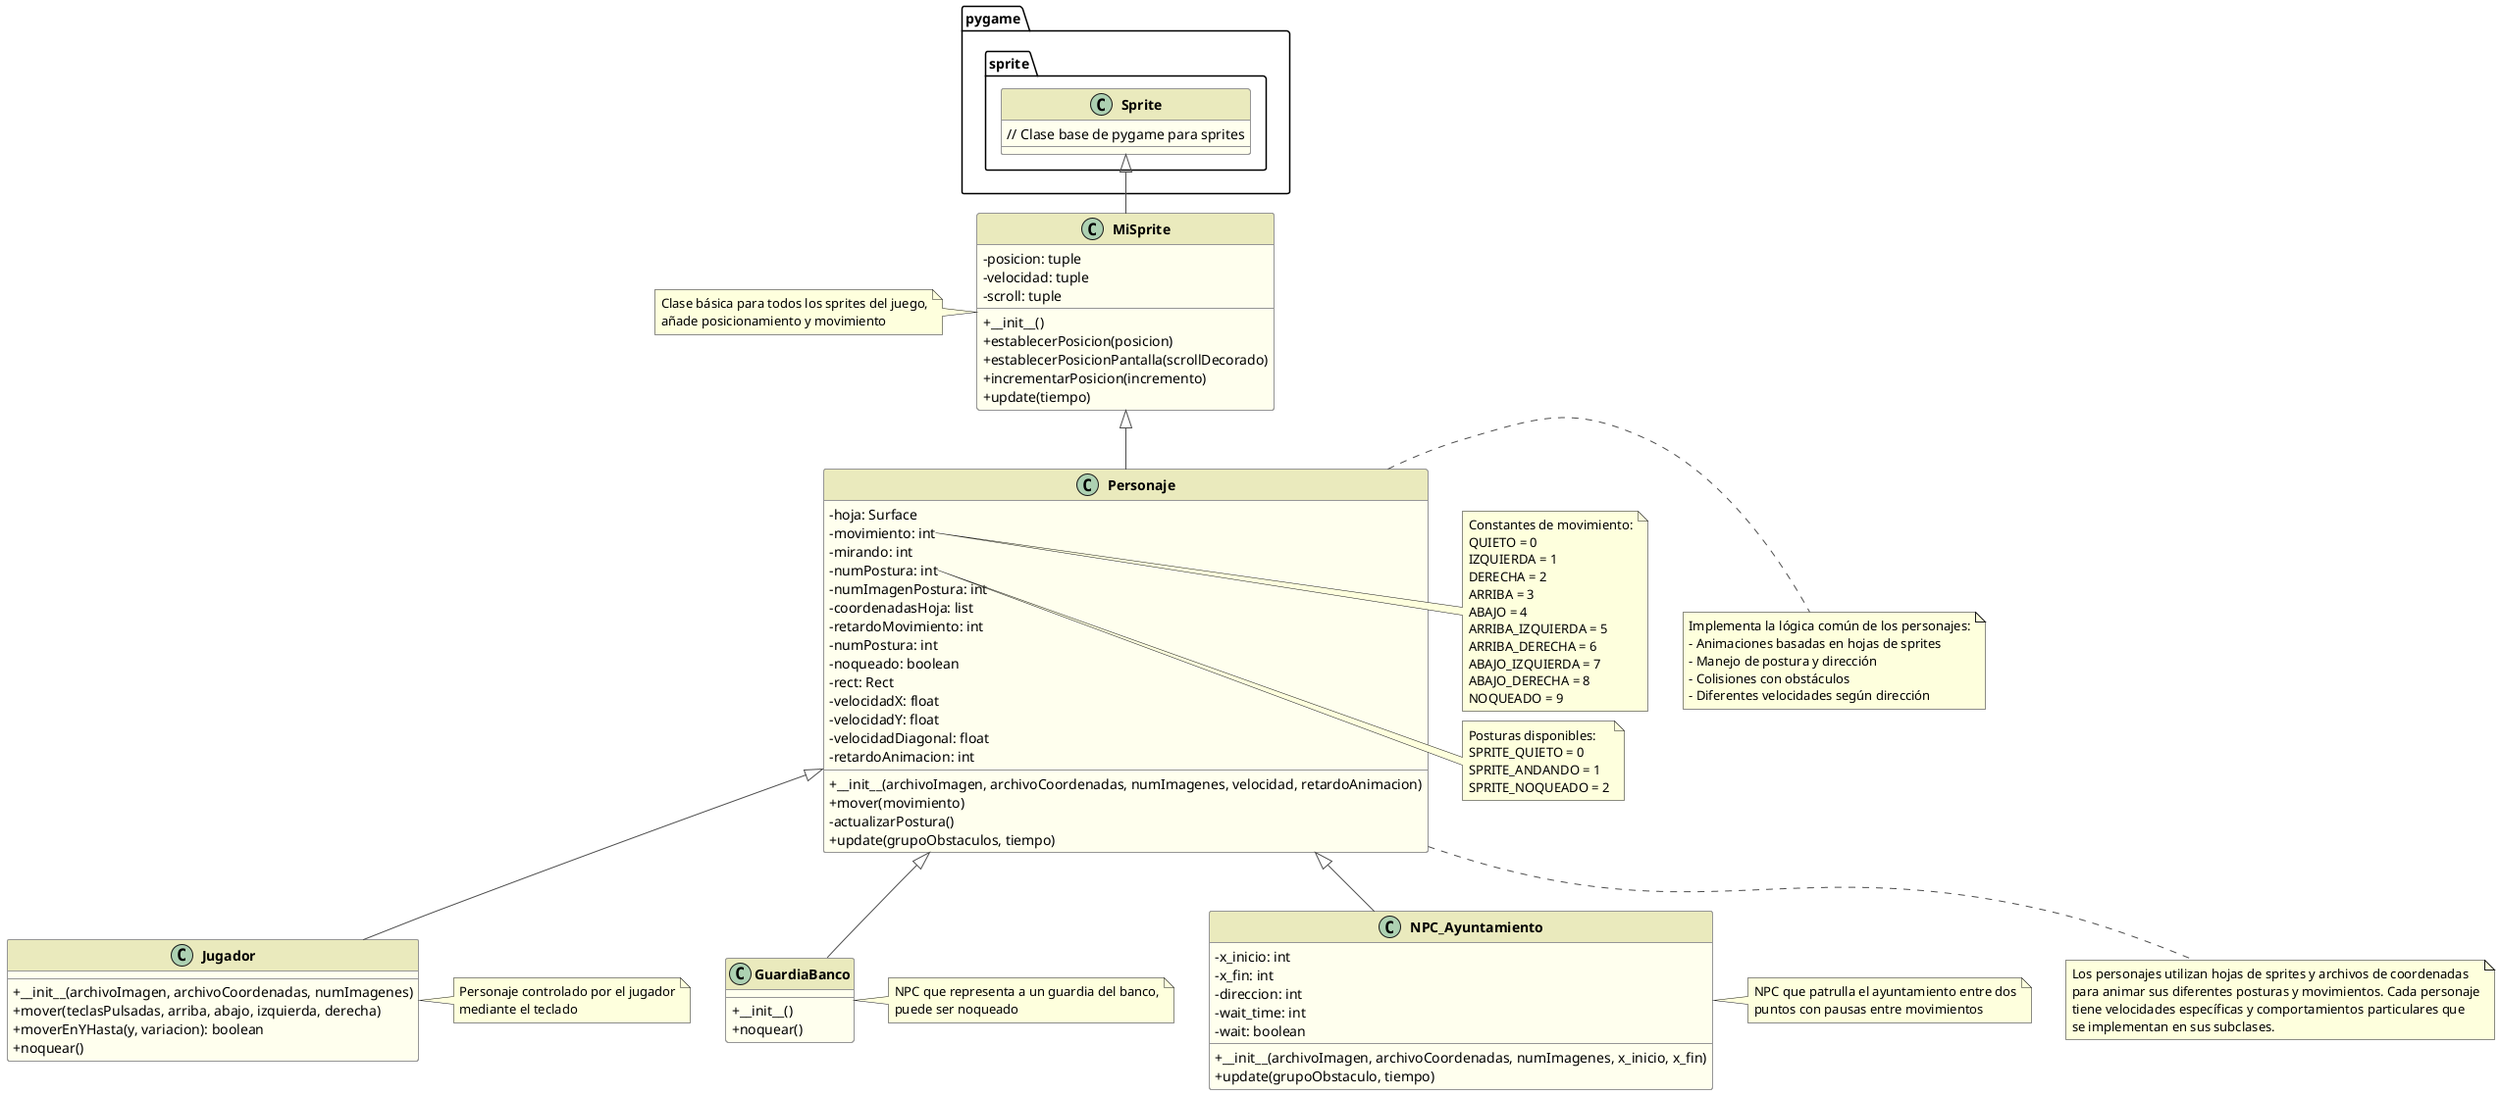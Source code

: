 @startuml Personajes

skinparam classAttributeIconSize 0
skinparam classFontStyle bold
skinparam classBackgroundColor #FFFFEE
skinparam classBorderColor #969696
skinparam arrowColor #4D4D4D
skinparam shadowing false
skinparam stereotypeCBackgroundColor #CCE6FF

skinparam class {
  FontColor #000000
  HeaderBackgroundColor #EAEABD
  BorderThickness 1
}

class pygame.sprite.Sprite {
  // Clase base de pygame para sprites
}

class MiSprite {
  -posicion: tuple
  -velocidad: tuple
  -scroll: tuple
  +__init__()
  +establecerPosicion(posicion)
  +establecerPosicionPantalla(scrollDecorado)
  +incrementarPosicion(incremento)
  +update(tiempo)
}

class Personaje {
  -hoja: Surface
  -movimiento: int
  -mirando: int
  -numPostura: int
  -numImagenPostura: int
  -coordenadasHoja: list
  -retardoMovimiento: int
  -numPostura: int
  -noqueado: boolean
  -rect: Rect
  -velocidadX: float
  -velocidadY: float
  -velocidadDiagonal: float
  -retardoAnimacion: int
  +__init__(archivoImagen, archivoCoordenadas, numImagenes, velocidad, retardoAnimacion)
  +mover(movimiento)
  -actualizarPostura()
  +update(grupoObstaculos, tiempo)
}

class Jugador {
  +__init__(archivoImagen, archivoCoordenadas, numImagenes)
  +mover(teclasPulsadas, arriba, abajo, izquierda, derecha)
  +moverEnYHasta(y, variacion): boolean
  +noquear()
}

class GuardiaBanco {
  +__init__()
  +noquear()
}

class NPC_Ayuntamiento {
  -x_inicio: int
  -x_fin: int
  -direccion: int
  -wait_time: int
  -wait: boolean
  +__init__(archivoImagen, archivoCoordenadas, numImagenes, x_inicio, x_fin)
  +update(grupoObstaculo, tiempo)
}

' Relaciones
pygame.sprite.Sprite <|-- MiSprite
MiSprite <|-- Personaje
Personaje <|-- Jugador
Personaje <|-- GuardiaBanco
Personaje <|-- NPC_Ayuntamiento

note left of MiSprite
  Clase básica para todos los sprites del juego,
  añade posicionamiento y movimiento
end note

note right of Personaje
  Implementa la lógica común de los personajes:
  - Animaciones basadas en hojas de sprites
  - Manejo de postura y dirección
  - Colisiones con obstáculos
  - Diferentes velocidades según dirección
end note

note right of Personaje::movimiento
  Constantes de movimiento:
  QUIETO = 0
  IZQUIERDA = 1
  DERECHA = 2
  ARRIBA = 3
  ABAJO = 4
  ARRIBA_IZQUIERDA = 5
  ARRIBA_DERECHA = 6
  ABAJO_IZQUIERDA = 7
  ABAJO_DERECHA = 8
  NOQUEADO = 9
end note

note right of Personaje::numPostura
  Posturas disponibles:
  SPRITE_QUIETO = 0
  SPRITE_ANDANDO = 1
  SPRITE_NOQUEADO = 2
end note

note right of Jugador
  Personaje controlado por el jugador
  mediante el teclado
end note

note right of GuardiaBanco
  NPC que representa a un guardia del banco,
  puede ser noqueado
end note

note right of NPC_Ayuntamiento
  NPC que patrulla el ayuntamiento entre dos
  puntos con pausas entre movimientos
end note

note bottom of Personaje
  Los personajes utilizan hojas de sprites y archivos de coordenadas
  para animar sus diferentes posturas y movimientos. Cada personaje
  tiene velocidades específicas y comportamientos particulares que
  se implementan en sus subclases.
end note

@enduml